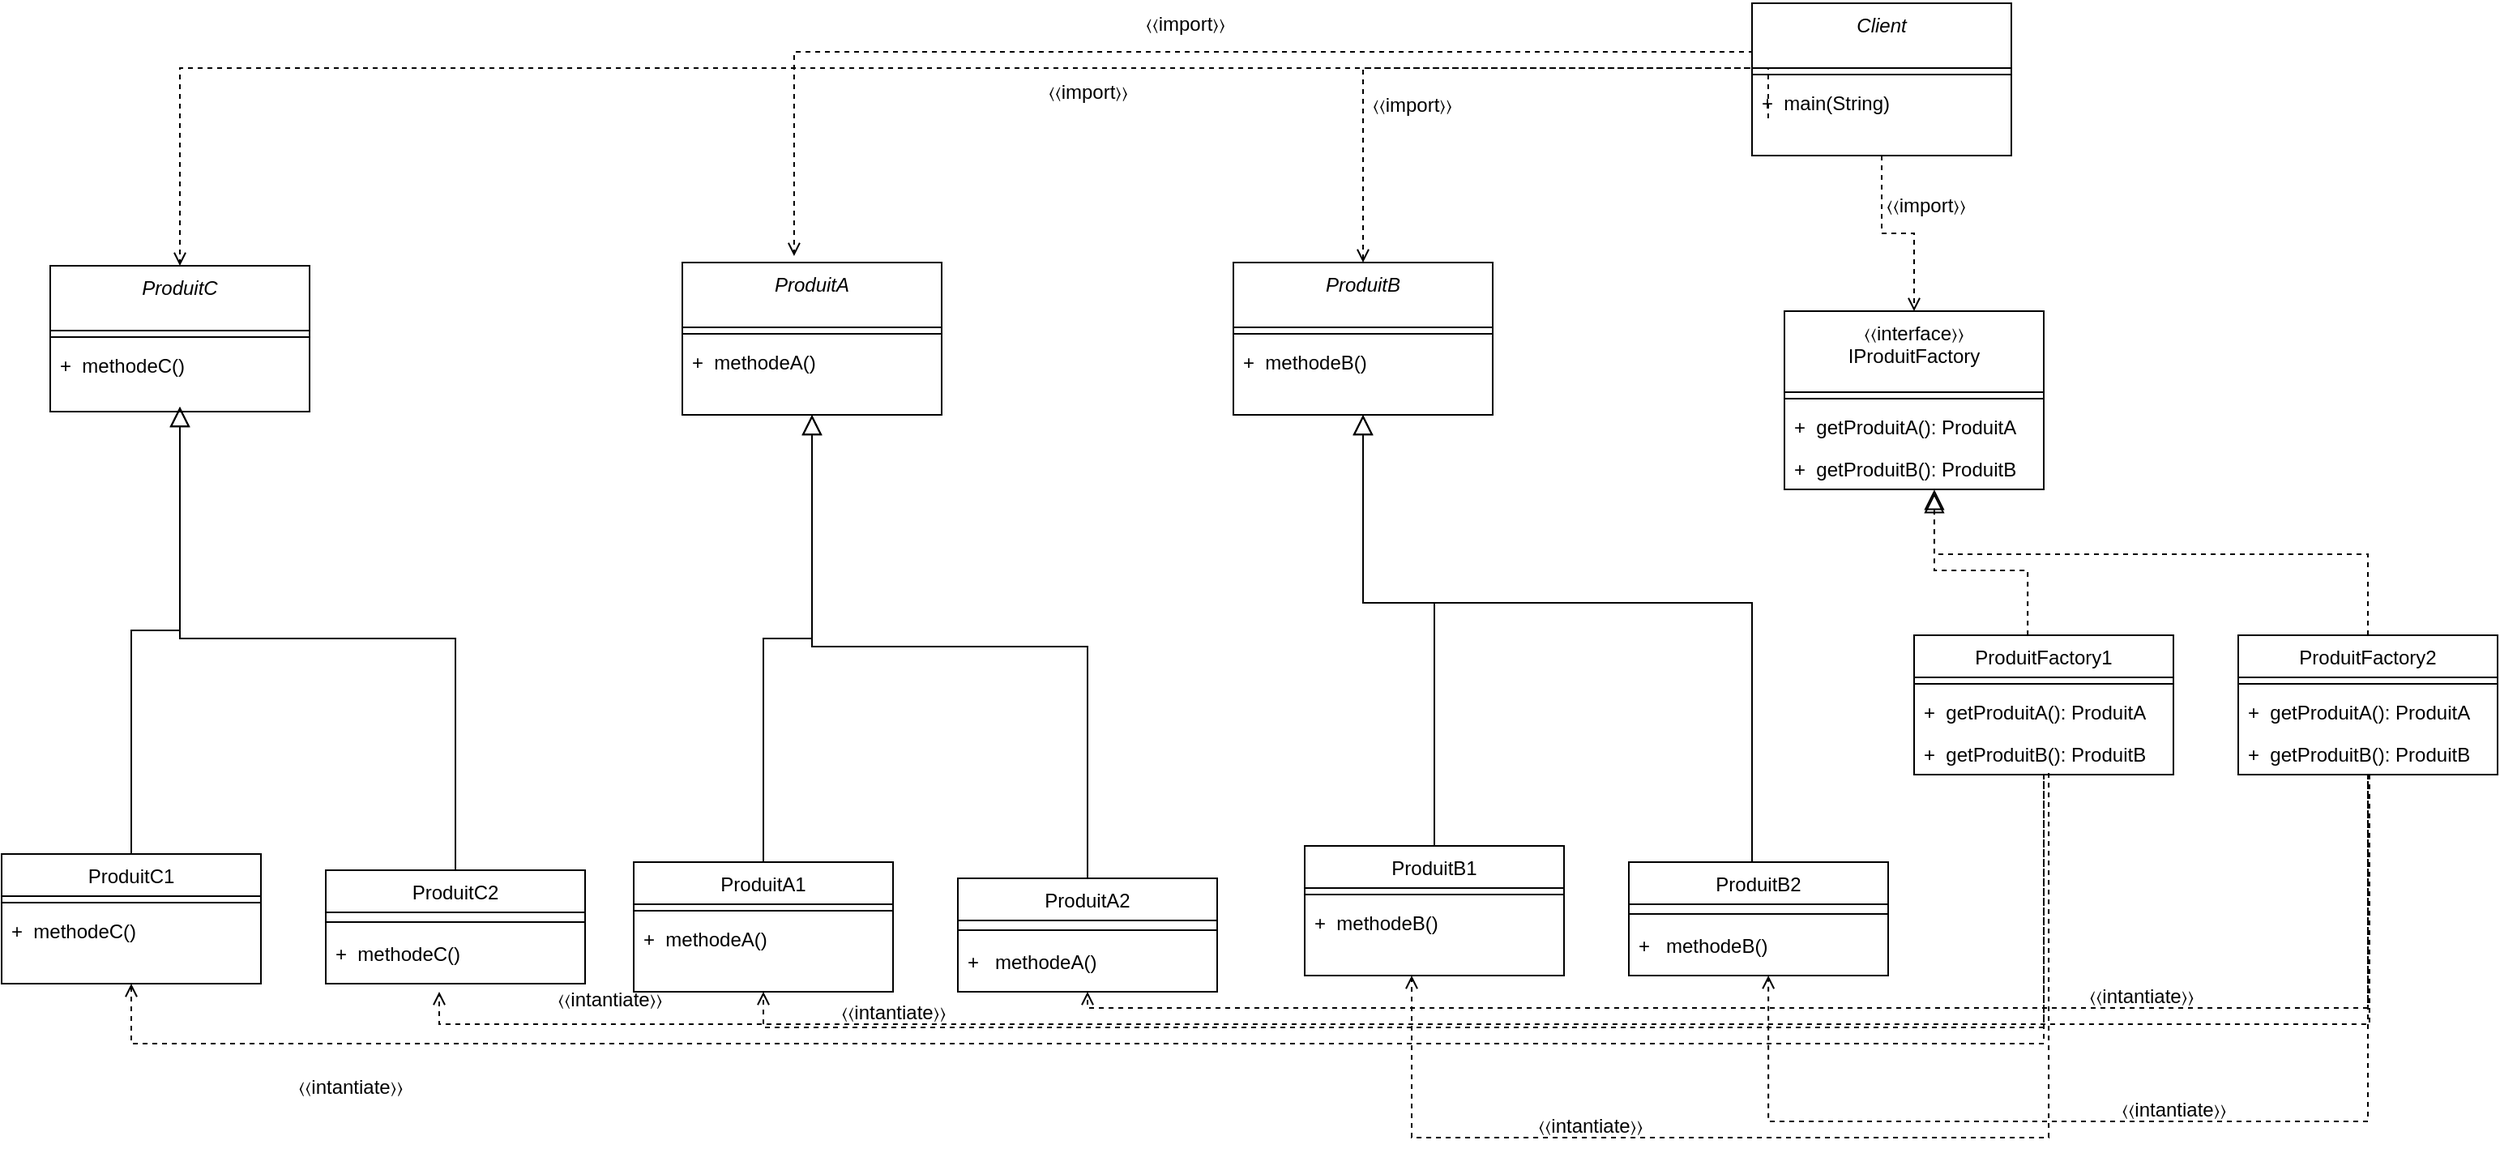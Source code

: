 <mxfile version="22.0.2" type="device">
  <diagram id="C5RBs43oDa-KdzZeNtuy" name="Page-1">
    <mxGraphModel dx="2261" dy="2012" grid="1" gridSize="10" guides="1" tooltips="1" connect="1" arrows="1" fold="1" page="1" pageScale="1" pageWidth="827" pageHeight="1169" math="0" shadow="0">
      <root>
        <mxCell id="WIyWlLk6GJQsqaUBKTNV-0" />
        <mxCell id="WIyWlLk6GJQsqaUBKTNV-1" parent="WIyWlLk6GJQsqaUBKTNV-0" />
        <mxCell id="zkfFHV4jXpPFQw0GAbJ--0" value="ProduitA" style="swimlane;fontStyle=2;align=center;verticalAlign=top;childLayout=stackLayout;horizontal=1;startSize=40;horizontalStack=0;resizeParent=1;resizeLast=0;collapsible=1;marginBottom=0;rounded=0;shadow=0;strokeWidth=1;" parent="WIyWlLk6GJQsqaUBKTNV-1" vertex="1">
          <mxGeometry x="30" y="160" width="160" height="94" as="geometry">
            <mxRectangle x="230" y="140" width="160" height="26" as="alternateBounds" />
          </mxGeometry>
        </mxCell>
        <mxCell id="zkfFHV4jXpPFQw0GAbJ--4" value="" style="line;html=1;strokeWidth=1;align=left;verticalAlign=middle;spacingTop=-1;spacingLeft=3;spacingRight=3;rotatable=0;labelPosition=right;points=[];portConstraint=eastwest;" parent="zkfFHV4jXpPFQw0GAbJ--0" vertex="1">
          <mxGeometry y="40" width="160" height="8" as="geometry" />
        </mxCell>
        <mxCell id="zkfFHV4jXpPFQw0GAbJ--5" value="+  methodeA()" style="text;align=left;verticalAlign=top;spacingLeft=4;spacingRight=4;overflow=hidden;rotatable=0;points=[[0,0.5],[1,0.5]];portConstraint=eastwest;" parent="zkfFHV4jXpPFQw0GAbJ--0" vertex="1">
          <mxGeometry y="48" width="160" height="26" as="geometry" />
        </mxCell>
        <mxCell id="zkfFHV4jXpPFQw0GAbJ--6" value="ProduitA1" style="swimlane;fontStyle=0;align=center;verticalAlign=top;childLayout=stackLayout;horizontal=1;startSize=26;horizontalStack=0;resizeParent=1;resizeLast=0;collapsible=1;marginBottom=0;rounded=0;shadow=0;strokeWidth=1;" parent="WIyWlLk6GJQsqaUBKTNV-1" vertex="1">
          <mxGeometry y="530" width="160" height="80" as="geometry">
            <mxRectangle x="130" y="380" width="160" height="26" as="alternateBounds" />
          </mxGeometry>
        </mxCell>
        <mxCell id="zkfFHV4jXpPFQw0GAbJ--9" value="" style="line;html=1;strokeWidth=1;align=left;verticalAlign=middle;spacingTop=-1;spacingLeft=3;spacingRight=3;rotatable=0;labelPosition=right;points=[];portConstraint=eastwest;" parent="zkfFHV4jXpPFQw0GAbJ--6" vertex="1">
          <mxGeometry y="26" width="160" height="8" as="geometry" />
        </mxCell>
        <mxCell id="oQ-_Mc8RY4aTvoE0Y0aC-4" value="+  methodeA()" style="text;align=left;verticalAlign=top;spacingLeft=4;spacingRight=4;overflow=hidden;rotatable=0;points=[[0,0.5],[1,0.5]];portConstraint=eastwest;" parent="zkfFHV4jXpPFQw0GAbJ--6" vertex="1">
          <mxGeometry y="34" width="160" height="26" as="geometry" />
        </mxCell>
        <mxCell id="zkfFHV4jXpPFQw0GAbJ--12" value="" style="endArrow=block;endSize=10;endFill=0;shadow=0;strokeWidth=1;rounded=0;edgeStyle=elbowEdgeStyle;elbow=vertical;" parent="WIyWlLk6GJQsqaUBKTNV-1" source="zkfFHV4jXpPFQw0GAbJ--6" target="zkfFHV4jXpPFQw0GAbJ--0" edge="1">
          <mxGeometry width="160" relative="1" as="geometry">
            <mxPoint x="200" y="203" as="sourcePoint" />
            <mxPoint x="200" y="203" as="targetPoint" />
          </mxGeometry>
        </mxCell>
        <mxCell id="zkfFHV4jXpPFQw0GAbJ--13" value="ProduitA2" style="swimlane;fontStyle=0;align=center;verticalAlign=top;childLayout=stackLayout;horizontal=1;startSize=26;horizontalStack=0;resizeParent=1;resizeLast=0;collapsible=1;marginBottom=0;rounded=0;shadow=0;strokeWidth=1;" parent="WIyWlLk6GJQsqaUBKTNV-1" vertex="1">
          <mxGeometry x="200" y="540" width="160" height="70" as="geometry">
            <mxRectangle x="340" y="380" width="170" height="26" as="alternateBounds" />
          </mxGeometry>
        </mxCell>
        <mxCell id="zkfFHV4jXpPFQw0GAbJ--15" value="" style="line;html=1;strokeWidth=1;align=left;verticalAlign=middle;spacingTop=-1;spacingLeft=3;spacingRight=3;rotatable=0;labelPosition=right;points=[];portConstraint=eastwest;" parent="zkfFHV4jXpPFQw0GAbJ--13" vertex="1">
          <mxGeometry y="26" width="160" height="12" as="geometry" />
        </mxCell>
        <mxCell id="zkfFHV4jXpPFQw0GAbJ--14" value="+   methodeA()" style="text;align=left;verticalAlign=top;spacingLeft=4;spacingRight=4;overflow=hidden;rotatable=0;points=[[0,0.5],[1,0.5]];portConstraint=eastwest;" parent="zkfFHV4jXpPFQw0GAbJ--13" vertex="1">
          <mxGeometry y="38" width="160" height="26" as="geometry" />
        </mxCell>
        <mxCell id="zkfFHV4jXpPFQw0GAbJ--16" value="" style="endArrow=block;endSize=10;endFill=0;shadow=0;strokeWidth=1;rounded=0;edgeStyle=elbowEdgeStyle;elbow=vertical;" parent="WIyWlLk6GJQsqaUBKTNV-1" source="zkfFHV4jXpPFQw0GAbJ--13" target="zkfFHV4jXpPFQw0GAbJ--0" edge="1">
          <mxGeometry width="160" relative="1" as="geometry">
            <mxPoint x="210" y="373" as="sourcePoint" />
            <mxPoint x="310" y="271" as="targetPoint" />
          </mxGeometry>
        </mxCell>
        <mxCell id="zkfFHV4jXpPFQw0GAbJ--17" value="〈〈interface〉〉&#xa;IProduitFactory" style="swimlane;fontStyle=0;align=center;verticalAlign=top;childLayout=stackLayout;horizontal=1;startSize=50;horizontalStack=0;resizeParent=1;resizeLast=0;collapsible=1;marginBottom=0;rounded=0;shadow=0;strokeWidth=1;" parent="WIyWlLk6GJQsqaUBKTNV-1" vertex="1">
          <mxGeometry x="710" y="190" width="160" height="110" as="geometry">
            <mxRectangle x="550" y="140" width="160" height="26" as="alternateBounds" />
          </mxGeometry>
        </mxCell>
        <mxCell id="zkfFHV4jXpPFQw0GAbJ--23" value="" style="line;html=1;strokeWidth=1;align=left;verticalAlign=middle;spacingTop=-1;spacingLeft=3;spacingRight=3;rotatable=0;labelPosition=right;points=[];portConstraint=eastwest;" parent="zkfFHV4jXpPFQw0GAbJ--17" vertex="1">
          <mxGeometry y="50" width="160" height="8" as="geometry" />
        </mxCell>
        <mxCell id="zkfFHV4jXpPFQw0GAbJ--24" value="+  getProduitA(): ProduitA" style="text;align=left;verticalAlign=top;spacingLeft=4;spacingRight=4;overflow=hidden;rotatable=0;points=[[0,0.5],[1,0.5]];portConstraint=eastwest;" parent="zkfFHV4jXpPFQw0GAbJ--17" vertex="1">
          <mxGeometry y="58" width="160" height="26" as="geometry" />
        </mxCell>
        <mxCell id="l_bhFs61q79G6U3nl0qW-18" value="+  getProduitB(): ProduitB" style="text;align=left;verticalAlign=top;spacingLeft=4;spacingRight=4;overflow=hidden;rotatable=0;points=[[0,0.5],[1,0.5]];portConstraint=eastwest;" parent="zkfFHV4jXpPFQw0GAbJ--17" vertex="1">
          <mxGeometry y="84" width="160" height="26" as="geometry" />
        </mxCell>
        <mxCell id="zkfFHV4jXpPFQw0GAbJ--26" value="" style="endArrow=open;shadow=0;strokeWidth=1;rounded=0;endFill=1;edgeStyle=elbowEdgeStyle;elbow=vertical;dashed=1;exitX=0.5;exitY=1;exitDx=0;exitDy=0;" parent="WIyWlLk6GJQsqaUBKTNV-1" source="oQ-_Mc8RY4aTvoE0Y0aC-0" target="zkfFHV4jXpPFQw0GAbJ--17" edge="1">
          <mxGeometry x="0.5" y="41" relative="1" as="geometry">
            <mxPoint x="380" y="192" as="sourcePoint" />
            <mxPoint x="540" y="192" as="targetPoint" />
            <mxPoint x="-40" y="32" as="offset" />
          </mxGeometry>
        </mxCell>
        <mxCell id="zkfFHV4jXpPFQw0GAbJ--27" value="" style="resizable=0;align=left;verticalAlign=bottom;labelBackgroundColor=none;fontSize=12;" parent="zkfFHV4jXpPFQw0GAbJ--26" connectable="0" vertex="1">
          <mxGeometry x="-1" relative="1" as="geometry">
            <mxPoint y="4" as="offset" />
          </mxGeometry>
        </mxCell>
        <mxCell id="oQ-_Mc8RY4aTvoE0Y0aC-0" value="Client" style="swimlane;fontStyle=2;align=center;verticalAlign=top;childLayout=stackLayout;horizontal=1;startSize=40;horizontalStack=0;resizeParent=1;resizeLast=0;collapsible=1;marginBottom=0;rounded=0;shadow=0;strokeWidth=1;" parent="WIyWlLk6GJQsqaUBKTNV-1" vertex="1">
          <mxGeometry x="690" width="160" height="94" as="geometry">
            <mxRectangle x="230" y="140" width="160" height="26" as="alternateBounds" />
          </mxGeometry>
        </mxCell>
        <mxCell id="oQ-_Mc8RY4aTvoE0Y0aC-1" value="" style="line;html=1;strokeWidth=1;align=left;verticalAlign=middle;spacingTop=-1;spacingLeft=3;spacingRight=3;rotatable=0;labelPosition=right;points=[];portConstraint=eastwest;" parent="oQ-_Mc8RY4aTvoE0Y0aC-0" vertex="1">
          <mxGeometry y="40" width="160" height="8" as="geometry" />
        </mxCell>
        <mxCell id="oQ-_Mc8RY4aTvoE0Y0aC-2" value="+  main(String)" style="text;align=left;verticalAlign=top;spacingLeft=4;spacingRight=4;overflow=hidden;rotatable=0;points=[[0,0.5],[1,0.5]];portConstraint=eastwest;" parent="oQ-_Mc8RY4aTvoE0Y0aC-0" vertex="1">
          <mxGeometry y="48" width="160" height="26" as="geometry" />
        </mxCell>
        <mxCell id="oQ-_Mc8RY4aTvoE0Y0aC-9" value="" style="endArrow=open;shadow=0;strokeWidth=1;rounded=0;endFill=1;edgeStyle=elbowEdgeStyle;elbow=vertical;dashed=1;exitX=0;exitY=0.5;exitDx=0;exitDy=0;entryX=0.431;entryY=-0.043;entryDx=0;entryDy=0;entryPerimeter=0;" parent="WIyWlLk6GJQsqaUBKTNV-1" source="oQ-_Mc8RY4aTvoE0Y0aC-2" target="zkfFHV4jXpPFQw0GAbJ--0" edge="1">
          <mxGeometry x="0.5" y="41" relative="1" as="geometry">
            <mxPoint x="450" y="124" as="sourcePoint" />
            <mxPoint x="650" y="220" as="targetPoint" />
            <mxPoint x="-40" y="32" as="offset" />
            <Array as="points">
              <mxPoint x="240" y="30" />
            </Array>
          </mxGeometry>
        </mxCell>
        <mxCell id="oQ-_Mc8RY4aTvoE0Y0aC-10" value="" style="resizable=0;align=left;verticalAlign=bottom;labelBackgroundColor=none;fontSize=12;" parent="oQ-_Mc8RY4aTvoE0Y0aC-9" connectable="0" vertex="1">
          <mxGeometry x="-1" relative="1" as="geometry">
            <mxPoint y="4" as="offset" />
          </mxGeometry>
        </mxCell>
        <mxCell id="l_bhFs61q79G6U3nl0qW-0" value="ProduitB" style="swimlane;fontStyle=2;align=center;verticalAlign=top;childLayout=stackLayout;horizontal=1;startSize=40;horizontalStack=0;resizeParent=1;resizeLast=0;collapsible=1;marginBottom=0;rounded=0;shadow=0;strokeWidth=1;" parent="WIyWlLk6GJQsqaUBKTNV-1" vertex="1">
          <mxGeometry x="370" y="160" width="160" height="94" as="geometry">
            <mxRectangle x="230" y="140" width="160" height="26" as="alternateBounds" />
          </mxGeometry>
        </mxCell>
        <mxCell id="l_bhFs61q79G6U3nl0qW-1" value="" style="line;html=1;strokeWidth=1;align=left;verticalAlign=middle;spacingTop=-1;spacingLeft=3;spacingRight=3;rotatable=0;labelPosition=right;points=[];portConstraint=eastwest;" parent="l_bhFs61q79G6U3nl0qW-0" vertex="1">
          <mxGeometry y="40" width="160" height="8" as="geometry" />
        </mxCell>
        <mxCell id="l_bhFs61q79G6U3nl0qW-2" value="+  methodeB()" style="text;align=left;verticalAlign=top;spacingLeft=4;spacingRight=4;overflow=hidden;rotatable=0;points=[[0,0.5],[1,0.5]];portConstraint=eastwest;" parent="l_bhFs61q79G6U3nl0qW-0" vertex="1">
          <mxGeometry y="48" width="160" height="26" as="geometry" />
        </mxCell>
        <mxCell id="l_bhFs61q79G6U3nl0qW-10" value="ProduitB1" style="swimlane;fontStyle=0;align=center;verticalAlign=top;childLayout=stackLayout;horizontal=1;startSize=26;horizontalStack=0;resizeParent=1;resizeLast=0;collapsible=1;marginBottom=0;rounded=0;shadow=0;strokeWidth=1;" parent="WIyWlLk6GJQsqaUBKTNV-1" vertex="1">
          <mxGeometry x="414" y="520" width="160" height="80" as="geometry">
            <mxRectangle x="130" y="380" width="160" height="26" as="alternateBounds" />
          </mxGeometry>
        </mxCell>
        <mxCell id="l_bhFs61q79G6U3nl0qW-11" value="" style="line;html=1;strokeWidth=1;align=left;verticalAlign=middle;spacingTop=-1;spacingLeft=3;spacingRight=3;rotatable=0;labelPosition=right;points=[];portConstraint=eastwest;" parent="l_bhFs61q79G6U3nl0qW-10" vertex="1">
          <mxGeometry y="26" width="160" height="8" as="geometry" />
        </mxCell>
        <mxCell id="l_bhFs61q79G6U3nl0qW-12" value="+  methodeB()" style="text;align=left;verticalAlign=top;spacingLeft=4;spacingRight=4;overflow=hidden;rotatable=0;points=[[0,0.5],[1,0.5]];portConstraint=eastwest;" parent="l_bhFs61q79G6U3nl0qW-10" vertex="1">
          <mxGeometry y="34" width="160" height="26" as="geometry" />
        </mxCell>
        <mxCell id="l_bhFs61q79G6U3nl0qW-13" value="ProduitB2" style="swimlane;fontStyle=0;align=center;verticalAlign=top;childLayout=stackLayout;horizontal=1;startSize=26;horizontalStack=0;resizeParent=1;resizeLast=0;collapsible=1;marginBottom=0;rounded=0;shadow=0;strokeWidth=1;" parent="WIyWlLk6GJQsqaUBKTNV-1" vertex="1">
          <mxGeometry x="614" y="530" width="160" height="70" as="geometry">
            <mxRectangle x="340" y="380" width="170" height="26" as="alternateBounds" />
          </mxGeometry>
        </mxCell>
        <mxCell id="l_bhFs61q79G6U3nl0qW-14" value="" style="line;html=1;strokeWidth=1;align=left;verticalAlign=middle;spacingTop=-1;spacingLeft=3;spacingRight=3;rotatable=0;labelPosition=right;points=[];portConstraint=eastwest;" parent="l_bhFs61q79G6U3nl0qW-13" vertex="1">
          <mxGeometry y="26" width="160" height="12" as="geometry" />
        </mxCell>
        <mxCell id="l_bhFs61q79G6U3nl0qW-15" value="+   methodeB()" style="text;align=left;verticalAlign=top;spacingLeft=4;spacingRight=4;overflow=hidden;rotatable=0;points=[[0,0.5],[1,0.5]];portConstraint=eastwest;" parent="l_bhFs61q79G6U3nl0qW-13" vertex="1">
          <mxGeometry y="38" width="160" height="26" as="geometry" />
        </mxCell>
        <mxCell id="l_bhFs61q79G6U3nl0qW-16" value="" style="endArrow=block;endSize=10;endFill=0;shadow=0;strokeWidth=1;rounded=0;edgeStyle=elbowEdgeStyle;elbow=vertical;exitX=0.475;exitY=0;exitDx=0;exitDy=0;exitPerimeter=0;entryX=0.5;entryY=1;entryDx=0;entryDy=0;" parent="WIyWlLk6GJQsqaUBKTNV-1" source="l_bhFs61q79G6U3nl0qW-13" target="l_bhFs61q79G6U3nl0qW-0" edge="1">
          <mxGeometry width="160" relative="1" as="geometry">
            <mxPoint x="680" y="526" as="sourcePoint" />
            <mxPoint x="450" y="260" as="targetPoint" />
            <Array as="points">
              <mxPoint x="540" y="370" />
            </Array>
          </mxGeometry>
        </mxCell>
        <mxCell id="l_bhFs61q79G6U3nl0qW-17" value="" style="endArrow=block;endSize=10;endFill=0;shadow=0;strokeWidth=1;rounded=0;edgeStyle=elbowEdgeStyle;elbow=vertical;exitX=0.5;exitY=0;exitDx=0;exitDy=0;entryX=0.5;entryY=1;entryDx=0;entryDy=0;" parent="WIyWlLk6GJQsqaUBKTNV-1" source="l_bhFs61q79G6U3nl0qW-10" target="l_bhFs61q79G6U3nl0qW-0" edge="1">
          <mxGeometry width="160" relative="1" as="geometry">
            <mxPoint x="470" y="520" as="sourcePoint" />
            <mxPoint x="460" y="270" as="targetPoint" />
            <Array as="points">
              <mxPoint x="450" y="370" />
            </Array>
          </mxGeometry>
        </mxCell>
        <mxCell id="l_bhFs61q79G6U3nl0qW-19" value="ProduitFactory2" style="swimlane;fontStyle=0;align=center;verticalAlign=top;childLayout=stackLayout;horizontal=1;startSize=26;horizontalStack=0;resizeParent=1;resizeLast=0;collapsible=1;marginBottom=0;rounded=0;shadow=0;strokeWidth=1;" parent="WIyWlLk6GJQsqaUBKTNV-1" vertex="1">
          <mxGeometry x="990" y="390" width="160" height="86" as="geometry">
            <mxRectangle x="550" y="140" width="160" height="26" as="alternateBounds" />
          </mxGeometry>
        </mxCell>
        <mxCell id="l_bhFs61q79G6U3nl0qW-20" value="" style="line;html=1;strokeWidth=1;align=left;verticalAlign=middle;spacingTop=-1;spacingLeft=3;spacingRight=3;rotatable=0;labelPosition=right;points=[];portConstraint=eastwest;" parent="l_bhFs61q79G6U3nl0qW-19" vertex="1">
          <mxGeometry y="26" width="160" height="8" as="geometry" />
        </mxCell>
        <mxCell id="l_bhFs61q79G6U3nl0qW-21" value="+  getProduitA(): ProduitA" style="text;align=left;verticalAlign=top;spacingLeft=4;spacingRight=4;overflow=hidden;rotatable=0;points=[[0,0.5],[1,0.5]];portConstraint=eastwest;" parent="l_bhFs61q79G6U3nl0qW-19" vertex="1">
          <mxGeometry y="34" width="160" height="26" as="geometry" />
        </mxCell>
        <mxCell id="l_bhFs61q79G6U3nl0qW-22" value="+  getProduitB(): ProduitB" style="text;align=left;verticalAlign=top;spacingLeft=4;spacingRight=4;overflow=hidden;rotatable=0;points=[[0,0.5],[1,0.5]];portConstraint=eastwest;" parent="l_bhFs61q79G6U3nl0qW-19" vertex="1">
          <mxGeometry y="60" width="160" height="26" as="geometry" />
        </mxCell>
        <mxCell id="l_bhFs61q79G6U3nl0qW-23" value="ProduitFactory1" style="swimlane;fontStyle=0;align=center;verticalAlign=top;childLayout=stackLayout;horizontal=1;startSize=26;horizontalStack=0;resizeParent=1;resizeLast=0;collapsible=1;marginBottom=0;rounded=0;shadow=0;strokeWidth=1;" parent="WIyWlLk6GJQsqaUBKTNV-1" vertex="1">
          <mxGeometry x="790" y="390" width="160" height="86" as="geometry">
            <mxRectangle x="550" y="140" width="160" height="26" as="alternateBounds" />
          </mxGeometry>
        </mxCell>
        <mxCell id="l_bhFs61q79G6U3nl0qW-24" value="" style="line;html=1;strokeWidth=1;align=left;verticalAlign=middle;spacingTop=-1;spacingLeft=3;spacingRight=3;rotatable=0;labelPosition=right;points=[];portConstraint=eastwest;" parent="l_bhFs61q79G6U3nl0qW-23" vertex="1">
          <mxGeometry y="26" width="160" height="8" as="geometry" />
        </mxCell>
        <mxCell id="l_bhFs61q79G6U3nl0qW-25" value="+  getProduitA(): ProduitA" style="text;align=left;verticalAlign=top;spacingLeft=4;spacingRight=4;overflow=hidden;rotatable=0;points=[[0,0.5],[1,0.5]];portConstraint=eastwest;" parent="l_bhFs61q79G6U3nl0qW-23" vertex="1">
          <mxGeometry y="34" width="160" height="26" as="geometry" />
        </mxCell>
        <mxCell id="l_bhFs61q79G6U3nl0qW-26" value="+  getProduitB(): ProduitB" style="text;align=left;verticalAlign=top;spacingLeft=4;spacingRight=4;overflow=hidden;rotatable=0;points=[[0,0.5],[1,0.5]];portConstraint=eastwest;" parent="l_bhFs61q79G6U3nl0qW-23" vertex="1">
          <mxGeometry y="60" width="160" height="26" as="geometry" />
        </mxCell>
        <mxCell id="l_bhFs61q79G6U3nl0qW-28" value="〈〈import〉〉" style="text;html=1;align=center;verticalAlign=middle;resizable=0;points=[];autosize=1;strokeColor=none;fillColor=none;" parent="WIyWlLk6GJQsqaUBKTNV-1" vertex="1">
          <mxGeometry x="305" y="-2" width="70" height="30" as="geometry" />
        </mxCell>
        <mxCell id="l_bhFs61q79G6U3nl0qW-29" value="" style="endArrow=open;shadow=0;strokeWidth=1;rounded=0;endFill=1;edgeStyle=elbowEdgeStyle;elbow=vertical;dashed=1;exitX=0;exitY=0.5;exitDx=0;exitDy=0;entryX=0.5;entryY=0;entryDx=0;entryDy=0;" parent="WIyWlLk6GJQsqaUBKTNV-1" target="l_bhFs61q79G6U3nl0qW-0" edge="1">
          <mxGeometry x="0.5" y="41" relative="1" as="geometry">
            <mxPoint x="700" y="71" as="sourcePoint" />
            <mxPoint x="109" y="166" as="targetPoint" />
            <mxPoint x="-40" y="32" as="offset" />
            <Array as="points">
              <mxPoint x="250" y="40" />
            </Array>
          </mxGeometry>
        </mxCell>
        <mxCell id="l_bhFs61q79G6U3nl0qW-30" value="" style="resizable=0;align=left;verticalAlign=bottom;labelBackgroundColor=none;fontSize=12;" parent="l_bhFs61q79G6U3nl0qW-29" connectable="0" vertex="1">
          <mxGeometry x="-1" relative="1" as="geometry">
            <mxPoint y="4" as="offset" />
          </mxGeometry>
        </mxCell>
        <mxCell id="l_bhFs61q79G6U3nl0qW-31" value="〈〈import〉〉" style="text;html=1;align=center;verticalAlign=middle;resizable=0;points=[];autosize=1;strokeColor=none;fillColor=none;" parent="WIyWlLk6GJQsqaUBKTNV-1" vertex="1">
          <mxGeometry x="445" y="48" width="70" height="30" as="geometry" />
        </mxCell>
        <mxCell id="l_bhFs61q79G6U3nl0qW-32" value="〈〈import〉〉" style="text;html=1;align=center;verticalAlign=middle;resizable=0;points=[];autosize=1;strokeColor=none;fillColor=none;" parent="WIyWlLk6GJQsqaUBKTNV-1" vertex="1">
          <mxGeometry x="762" y="110" width="70" height="30" as="geometry" />
        </mxCell>
        <mxCell id="l_bhFs61q79G6U3nl0qW-33" value="" style="endArrow=open;shadow=0;strokeWidth=1;rounded=0;endFill=1;edgeStyle=elbowEdgeStyle;elbow=vertical;dashed=1;exitX=0.5;exitY=1.154;exitDx=0;exitDy=0;entryX=0.538;entryY=1.231;entryDx=0;entryDy=0;entryPerimeter=0;exitPerimeter=0;" parent="WIyWlLk6GJQsqaUBKTNV-1" source="l_bhFs61q79G6U3nl0qW-22" target="l_bhFs61q79G6U3nl0qW-15" edge="1">
          <mxGeometry x="0.5" y="41" relative="1" as="geometry">
            <mxPoint x="1111" y="616" as="sourcePoint" />
            <mxPoint x="520" y="711" as="targetPoint" />
            <mxPoint x="-40" y="32" as="offset" />
            <Array as="points">
              <mxPoint x="890" y="690" />
            </Array>
          </mxGeometry>
        </mxCell>
        <mxCell id="l_bhFs61q79G6U3nl0qW-34" value="" style="resizable=0;align=left;verticalAlign=bottom;labelBackgroundColor=none;fontSize=12;" parent="l_bhFs61q79G6U3nl0qW-33" connectable="0" vertex="1">
          <mxGeometry x="-1" relative="1" as="geometry">
            <mxPoint y="4" as="offset" />
          </mxGeometry>
        </mxCell>
        <mxCell id="l_bhFs61q79G6U3nl0qW-35" value="" style="endArrow=open;shadow=0;strokeWidth=1;rounded=0;endFill=1;edgeStyle=elbowEdgeStyle;elbow=vertical;dashed=1;entryX=0.5;entryY=1;entryDx=0;entryDy=0;" parent="WIyWlLk6GJQsqaUBKTNV-1" source="l_bhFs61q79G6U3nl0qW-22" target="zkfFHV4jXpPFQw0GAbJ--13" edge="1">
          <mxGeometry x="0.5" y="41" relative="1" as="geometry">
            <mxPoint x="1121" y="651" as="sourcePoint" />
            <mxPoint x="530" y="746" as="targetPoint" />
            <mxPoint x="-40" y="32" as="offset" />
            <Array as="points">
              <mxPoint x="671" y="620" />
            </Array>
          </mxGeometry>
        </mxCell>
        <mxCell id="l_bhFs61q79G6U3nl0qW-36" value="" style="resizable=0;align=left;verticalAlign=bottom;labelBackgroundColor=none;fontSize=12;" parent="l_bhFs61q79G6U3nl0qW-35" connectable="0" vertex="1">
          <mxGeometry x="-1" relative="1" as="geometry">
            <mxPoint y="4" as="offset" />
          </mxGeometry>
        </mxCell>
        <mxCell id="l_bhFs61q79G6U3nl0qW-37" value="" style="endArrow=open;shadow=0;strokeWidth=1;rounded=0;endFill=1;edgeStyle=elbowEdgeStyle;elbow=vertical;dashed=1;entryX=0.5;entryY=1;entryDx=0;entryDy=0;" parent="WIyWlLk6GJQsqaUBKTNV-1" source="l_bhFs61q79G6U3nl0qW-26" target="zkfFHV4jXpPFQw0GAbJ--6" edge="1">
          <mxGeometry x="0.5" y="41" relative="1" as="geometry">
            <mxPoint x="910" y="488" as="sourcePoint" />
            <mxPoint x="120" y="622" as="targetPoint" />
            <mxPoint x="-40" y="32" as="offset" />
            <Array as="points">
              <mxPoint x="511" y="632" />
            </Array>
          </mxGeometry>
        </mxCell>
        <mxCell id="l_bhFs61q79G6U3nl0qW-38" value="" style="resizable=0;align=left;verticalAlign=bottom;labelBackgroundColor=none;fontSize=12;" parent="l_bhFs61q79G6U3nl0qW-37" connectable="0" vertex="1">
          <mxGeometry x="-1" relative="1" as="geometry">
            <mxPoint y="4" as="offset" />
          </mxGeometry>
        </mxCell>
        <mxCell id="l_bhFs61q79G6U3nl0qW-39" value="" style="endArrow=open;shadow=0;strokeWidth=1;rounded=0;endFill=1;edgeStyle=elbowEdgeStyle;elbow=vertical;dashed=1;exitX=0.519;exitY=0.962;exitDx=0;exitDy=0;exitPerimeter=0;" parent="WIyWlLk6GJQsqaUBKTNV-1" source="l_bhFs61q79G6U3nl0qW-26" edge="1">
          <mxGeometry x="0.5" y="41" relative="1" as="geometry">
            <mxPoint x="1080" y="490" as="sourcePoint" />
            <mxPoint x="480" y="600" as="targetPoint" />
            <mxPoint x="-40" y="32" as="offset" />
            <Array as="points">
              <mxPoint x="900" y="700" />
            </Array>
          </mxGeometry>
        </mxCell>
        <mxCell id="l_bhFs61q79G6U3nl0qW-40" value="" style="resizable=0;align=left;verticalAlign=bottom;labelBackgroundColor=none;fontSize=12;" parent="l_bhFs61q79G6U3nl0qW-39" connectable="0" vertex="1">
          <mxGeometry x="-1" relative="1" as="geometry">
            <mxPoint y="4" as="offset" />
          </mxGeometry>
        </mxCell>
        <mxCell id="l_bhFs61q79G6U3nl0qW-41" value="〈〈intantiate〉〉" style="text;html=1;align=center;verticalAlign=middle;resizable=0;points=[];autosize=1;strokeColor=none;fillColor=none;" parent="WIyWlLk6GJQsqaUBKTNV-1" vertex="1">
          <mxGeometry x="545" y="678" width="90" height="30" as="geometry" />
        </mxCell>
        <mxCell id="l_bhFs61q79G6U3nl0qW-42" value="〈〈intantiate〉〉" style="text;html=1;align=center;verticalAlign=middle;resizable=0;points=[];autosize=1;strokeColor=none;fillColor=none;" parent="WIyWlLk6GJQsqaUBKTNV-1" vertex="1">
          <mxGeometry x="905" y="668" width="90" height="30" as="geometry" />
        </mxCell>
        <mxCell id="l_bhFs61q79G6U3nl0qW-43" value="〈〈intantiate〉〉" style="text;html=1;align=center;verticalAlign=middle;resizable=0;points=[];autosize=1;strokeColor=none;fillColor=none;" parent="WIyWlLk6GJQsqaUBKTNV-1" vertex="1">
          <mxGeometry x="885" y="598" width="90" height="30" as="geometry" />
        </mxCell>
        <mxCell id="l_bhFs61q79G6U3nl0qW-44" value="〈〈intantiate〉〉" style="text;html=1;align=center;verticalAlign=middle;resizable=0;points=[];autosize=1;strokeColor=none;fillColor=none;" parent="WIyWlLk6GJQsqaUBKTNV-1" vertex="1">
          <mxGeometry x="115" y="608" width="90" height="30" as="geometry" />
        </mxCell>
        <mxCell id="l_bhFs61q79G6U3nl0qW-45" value="" style="endArrow=block;endSize=10;endFill=0;shadow=0;strokeWidth=1;rounded=0;edgeStyle=elbowEdgeStyle;elbow=vertical;exitX=0.5;exitY=0;exitDx=0;exitDy=0;entryX=0.578;entryY=1.083;entryDx=0;entryDy=0;entryPerimeter=0;dashed=1;" parent="WIyWlLk6GJQsqaUBKTNV-1" source="l_bhFs61q79G6U3nl0qW-19" target="l_bhFs61q79G6U3nl0qW-18" edge="1">
          <mxGeometry width="160" relative="1" as="geometry">
            <mxPoint x="1090" y="386" as="sourcePoint" />
            <mxPoint x="850" y="110" as="targetPoint" />
            <Array as="points">
              <mxPoint x="920" y="340" />
            </Array>
          </mxGeometry>
        </mxCell>
        <mxCell id="l_bhFs61q79G6U3nl0qW-47" value="" style="endArrow=block;endSize=10;endFill=0;shadow=0;strokeWidth=1;rounded=0;edgeStyle=elbowEdgeStyle;elbow=vertical;dashed=1;exitX=0.438;exitY=0;exitDx=0;exitDy=0;exitPerimeter=0;entryX=0.578;entryY=1.006;entryDx=0;entryDy=0;entryPerimeter=0;" parent="WIyWlLk6GJQsqaUBKTNV-1" source="l_bhFs61q79G6U3nl0qW-23" target="l_bhFs61q79G6U3nl0qW-18" edge="1">
          <mxGeometry width="160" relative="1" as="geometry">
            <mxPoint x="860" y="370" as="sourcePoint" />
            <mxPoint x="800" y="300" as="targetPoint" />
            <Array as="points">
              <mxPoint x="930" y="350" />
            </Array>
          </mxGeometry>
        </mxCell>
        <mxCell id="I8Qgx2VT2k3p52Tp9T4V-0" value="ProduitC" style="swimlane;fontStyle=2;align=center;verticalAlign=top;childLayout=stackLayout;horizontal=1;startSize=40;horizontalStack=0;resizeParent=1;resizeLast=0;collapsible=1;marginBottom=0;rounded=0;shadow=0;strokeWidth=1;" vertex="1" parent="WIyWlLk6GJQsqaUBKTNV-1">
          <mxGeometry x="-360" y="162" width="160" height="90" as="geometry">
            <mxRectangle x="230" y="140" width="160" height="26" as="alternateBounds" />
          </mxGeometry>
        </mxCell>
        <mxCell id="I8Qgx2VT2k3p52Tp9T4V-1" value="" style="line;html=1;strokeWidth=1;align=left;verticalAlign=middle;spacingTop=-1;spacingLeft=3;spacingRight=3;rotatable=0;labelPosition=right;points=[];portConstraint=eastwest;" vertex="1" parent="I8Qgx2VT2k3p52Tp9T4V-0">
          <mxGeometry y="40" width="160" height="8" as="geometry" />
        </mxCell>
        <mxCell id="I8Qgx2VT2k3p52Tp9T4V-2" value="+  methodeC()" style="text;align=left;verticalAlign=top;spacingLeft=4;spacingRight=4;overflow=hidden;rotatable=0;points=[[0,0.5],[1,0.5]];portConstraint=eastwest;" vertex="1" parent="I8Qgx2VT2k3p52Tp9T4V-0">
          <mxGeometry y="48" width="160" height="26" as="geometry" />
        </mxCell>
        <mxCell id="I8Qgx2VT2k3p52Tp9T4V-3" value="ProduitC1" style="swimlane;fontStyle=0;align=center;verticalAlign=top;childLayout=stackLayout;horizontal=1;startSize=26;horizontalStack=0;resizeParent=1;resizeLast=0;collapsible=1;marginBottom=0;rounded=0;shadow=0;strokeWidth=1;" vertex="1" parent="WIyWlLk6GJQsqaUBKTNV-1">
          <mxGeometry x="-390" y="525" width="160" height="80" as="geometry">
            <mxRectangle x="130" y="380" width="160" height="26" as="alternateBounds" />
          </mxGeometry>
        </mxCell>
        <mxCell id="I8Qgx2VT2k3p52Tp9T4V-4" value="" style="line;html=1;strokeWidth=1;align=left;verticalAlign=middle;spacingTop=-1;spacingLeft=3;spacingRight=3;rotatable=0;labelPosition=right;points=[];portConstraint=eastwest;" vertex="1" parent="I8Qgx2VT2k3p52Tp9T4V-3">
          <mxGeometry y="26" width="160" height="8" as="geometry" />
        </mxCell>
        <mxCell id="I8Qgx2VT2k3p52Tp9T4V-5" value="+  methodeC()" style="text;align=left;verticalAlign=top;spacingLeft=4;spacingRight=4;overflow=hidden;rotatable=0;points=[[0,0.5],[1,0.5]];portConstraint=eastwest;" vertex="1" parent="I8Qgx2VT2k3p52Tp9T4V-3">
          <mxGeometry y="34" width="160" height="26" as="geometry" />
        </mxCell>
        <mxCell id="I8Qgx2VT2k3p52Tp9T4V-6" value="ProduitC2" style="swimlane;fontStyle=0;align=center;verticalAlign=top;childLayout=stackLayout;horizontal=1;startSize=26;horizontalStack=0;resizeParent=1;resizeLast=0;collapsible=1;marginBottom=0;rounded=0;shadow=0;strokeWidth=1;" vertex="1" parent="WIyWlLk6GJQsqaUBKTNV-1">
          <mxGeometry x="-190" y="535" width="160" height="70" as="geometry">
            <mxRectangle x="340" y="380" width="170" height="26" as="alternateBounds" />
          </mxGeometry>
        </mxCell>
        <mxCell id="I8Qgx2VT2k3p52Tp9T4V-7" value="" style="line;html=1;strokeWidth=1;align=left;verticalAlign=middle;spacingTop=-1;spacingLeft=3;spacingRight=3;rotatable=0;labelPosition=right;points=[];portConstraint=eastwest;" vertex="1" parent="I8Qgx2VT2k3p52Tp9T4V-6">
          <mxGeometry y="26" width="160" height="12" as="geometry" />
        </mxCell>
        <mxCell id="I8Qgx2VT2k3p52Tp9T4V-8" value="+  methodeC()" style="text;align=left;verticalAlign=top;spacingLeft=4;spacingRight=4;overflow=hidden;rotatable=0;points=[[0,0.5],[1,0.5]];portConstraint=eastwest;" vertex="1" parent="I8Qgx2VT2k3p52Tp9T4V-6">
          <mxGeometry y="38" width="160" height="26" as="geometry" />
        </mxCell>
        <mxCell id="I8Qgx2VT2k3p52Tp9T4V-9" value="" style="endArrow=block;endSize=10;endFill=0;shadow=0;strokeWidth=1;rounded=0;edgeStyle=elbowEdgeStyle;elbow=vertical;" edge="1" parent="WIyWlLk6GJQsqaUBKTNV-1">
          <mxGeometry width="160" relative="1" as="geometry">
            <mxPoint x="-310" y="525" as="sourcePoint" />
            <mxPoint x="-280" y="249" as="targetPoint" />
          </mxGeometry>
        </mxCell>
        <mxCell id="I8Qgx2VT2k3p52Tp9T4V-10" value="" style="endArrow=block;endSize=10;endFill=0;shadow=0;strokeWidth=1;rounded=0;edgeStyle=elbowEdgeStyle;elbow=vertical;" edge="1" parent="WIyWlLk6GJQsqaUBKTNV-1">
          <mxGeometry width="160" relative="1" as="geometry">
            <mxPoint x="-110" y="535" as="sourcePoint" />
            <mxPoint x="-280" y="249" as="targetPoint" />
          </mxGeometry>
        </mxCell>
        <mxCell id="I8Qgx2VT2k3p52Tp9T4V-11" value="" style="endArrow=open;shadow=0;strokeWidth=1;rounded=0;endFill=1;edgeStyle=elbowEdgeStyle;elbow=vertical;dashed=1;entryX=0.5;entryY=1;entryDx=0;entryDy=0;" edge="1" parent="WIyWlLk6GJQsqaUBKTNV-1" target="I8Qgx2VT2k3p52Tp9T4V-3">
          <mxGeometry x="0.5" y="41" relative="1" as="geometry">
            <mxPoint x="870" y="480" as="sourcePoint" />
            <mxPoint x="90" y="620" as="targetPoint" />
            <mxPoint x="-40" y="32" as="offset" />
            <Array as="points">
              <mxPoint x="521" y="642" />
            </Array>
          </mxGeometry>
        </mxCell>
        <mxCell id="I8Qgx2VT2k3p52Tp9T4V-12" value="" style="resizable=0;align=left;verticalAlign=bottom;labelBackgroundColor=none;fontSize=12;" connectable="0" vertex="1" parent="I8Qgx2VT2k3p52Tp9T4V-11">
          <mxGeometry x="-1" relative="1" as="geometry">
            <mxPoint y="4" as="offset" />
          </mxGeometry>
        </mxCell>
        <mxCell id="I8Qgx2VT2k3p52Tp9T4V-13" value="" style="endArrow=open;shadow=0;strokeWidth=1;rounded=0;endFill=1;edgeStyle=elbowEdgeStyle;elbow=vertical;dashed=1;exitX=0.506;exitY=1;exitDx=0;exitDy=0;exitPerimeter=0;" edge="1" parent="WIyWlLk6GJQsqaUBKTNV-1" source="l_bhFs61q79G6U3nl0qW-22">
          <mxGeometry x="0.5" y="41" relative="1" as="geometry">
            <mxPoint x="1080" y="486" as="sourcePoint" />
            <mxPoint x="-120" y="610" as="targetPoint" />
            <mxPoint x="-40" y="32" as="offset" />
            <Array as="points">
              <mxPoint x="681" y="630" />
            </Array>
          </mxGeometry>
        </mxCell>
        <mxCell id="I8Qgx2VT2k3p52Tp9T4V-14" value="" style="resizable=0;align=left;verticalAlign=bottom;labelBackgroundColor=none;fontSize=12;" connectable="0" vertex="1" parent="I8Qgx2VT2k3p52Tp9T4V-13">
          <mxGeometry x="-1" relative="1" as="geometry">
            <mxPoint x="-320" y="-20" as="offset" />
          </mxGeometry>
        </mxCell>
        <mxCell id="I8Qgx2VT2k3p52Tp9T4V-15" value="" style="endArrow=open;shadow=0;strokeWidth=1;rounded=0;endFill=1;edgeStyle=elbowEdgeStyle;elbow=vertical;dashed=1;entryX=0.5;entryY=0;entryDx=0;entryDy=0;" edge="1" parent="WIyWlLk6GJQsqaUBKTNV-1" target="I8Qgx2VT2k3p52Tp9T4V-0">
          <mxGeometry x="0.5" y="41" relative="1" as="geometry">
            <mxPoint x="690" y="30" as="sourcePoint" />
            <mxPoint x="109" y="166" as="targetPoint" />
            <mxPoint x="-40" y="32" as="offset" />
            <Array as="points">
              <mxPoint x="250" y="40" />
            </Array>
          </mxGeometry>
        </mxCell>
        <mxCell id="I8Qgx2VT2k3p52Tp9T4V-16" value="" style="resizable=0;align=left;verticalAlign=bottom;labelBackgroundColor=none;fontSize=12;" connectable="0" vertex="1" parent="I8Qgx2VT2k3p52Tp9T4V-15">
          <mxGeometry x="-1" relative="1" as="geometry">
            <mxPoint y="4" as="offset" />
          </mxGeometry>
        </mxCell>
        <mxCell id="I8Qgx2VT2k3p52Tp9T4V-17" value="〈〈import〉〉" style="text;html=1;align=center;verticalAlign=middle;resizable=0;points=[];autosize=1;strokeColor=none;fillColor=none;" vertex="1" parent="WIyWlLk6GJQsqaUBKTNV-1">
          <mxGeometry x="245" y="40" width="70" height="30" as="geometry" />
        </mxCell>
        <mxCell id="I8Qgx2VT2k3p52Tp9T4V-18" value="〈〈intantiate〉〉" style="text;html=1;align=center;verticalAlign=middle;resizable=0;points=[];autosize=1;strokeColor=none;fillColor=none;" vertex="1" parent="WIyWlLk6GJQsqaUBKTNV-1">
          <mxGeometry x="-60" y="600" width="90" height="30" as="geometry" />
        </mxCell>
        <mxCell id="I8Qgx2VT2k3p52Tp9T4V-22" value="〈〈intantiate〉〉" style="text;html=1;align=center;verticalAlign=middle;resizable=0;points=[];autosize=1;strokeColor=none;fillColor=none;" vertex="1" parent="WIyWlLk6GJQsqaUBKTNV-1">
          <mxGeometry x="-220" y="654" width="90" height="30" as="geometry" />
        </mxCell>
      </root>
    </mxGraphModel>
  </diagram>
</mxfile>
